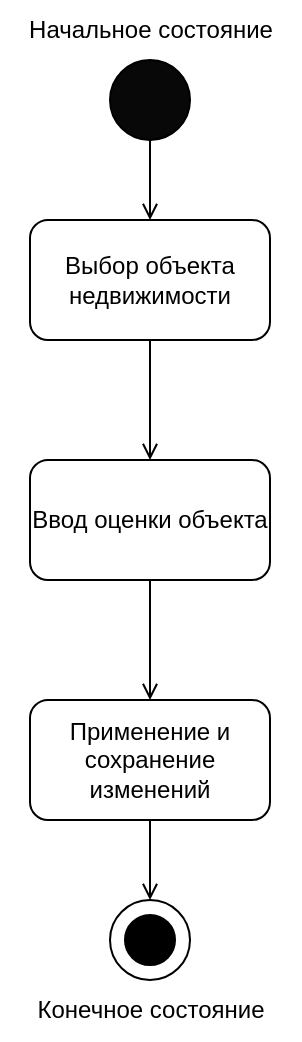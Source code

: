<mxfile version="25.0.2">
  <diagram name="Страница — 1" id="cNV06BuYaJERI_JNYT-j">
    <mxGraphModel dx="1194" dy="814" grid="1" gridSize="10" guides="1" tooltips="1" connect="1" arrows="1" fold="1" page="1" pageScale="1" pageWidth="827" pageHeight="1169" math="0" shadow="0">
      <root>
        <mxCell id="0" />
        <mxCell id="1" parent="0" />
        <mxCell id="28XnjDLPc5gtZBvQJ1sj-4" style="edgeStyle=orthogonalEdgeStyle;rounded=0;orthogonalLoop=1;jettySize=auto;html=1;entryX=0.5;entryY=0;entryDx=0;entryDy=0;endArrow=open;endFill=0;" parent="1" source="28XnjDLPc5gtZBvQJ1sj-1" target="28XnjDLPc5gtZBvQJ1sj-3" edge="1">
          <mxGeometry relative="1" as="geometry" />
        </mxCell>
        <mxCell id="28XnjDLPc5gtZBvQJ1sj-1" value="" style="ellipse;whiteSpace=wrap;html=1;aspect=fixed;fillColor=#080808;" parent="1" vertex="1">
          <mxGeometry x="320" y="80" width="40" height="40" as="geometry" />
        </mxCell>
        <mxCell id="28XnjDLPc5gtZBvQJ1sj-2" value="Начальное состояние" style="text;html=1;align=center;verticalAlign=middle;resizable=0;points=[];autosize=1;strokeColor=none;fillColor=none;" parent="1" vertex="1">
          <mxGeometry x="265" y="50" width="150" height="30" as="geometry" />
        </mxCell>
        <mxCell id="28XnjDLPc5gtZBvQJ1sj-6" style="edgeStyle=orthogonalEdgeStyle;rounded=0;orthogonalLoop=1;jettySize=auto;html=1;endArrow=open;endFill=0;" parent="1" source="28XnjDLPc5gtZBvQJ1sj-3" target="28XnjDLPc5gtZBvQJ1sj-5" edge="1">
          <mxGeometry relative="1" as="geometry" />
        </mxCell>
        <mxCell id="28XnjDLPc5gtZBvQJ1sj-3" value="Выбор объекта недвижимости" style="rounded=1;whiteSpace=wrap;html=1;" parent="1" vertex="1">
          <mxGeometry x="280" y="160" width="120" height="60" as="geometry" />
        </mxCell>
        <mxCell id="28XnjDLPc5gtZBvQJ1sj-8" style="edgeStyle=orthogonalEdgeStyle;rounded=0;orthogonalLoop=1;jettySize=auto;html=1;entryX=0.5;entryY=0;entryDx=0;entryDy=0;endArrow=open;endFill=0;" parent="1" source="28XnjDLPc5gtZBvQJ1sj-5" target="28XnjDLPc5gtZBvQJ1sj-7" edge="1">
          <mxGeometry relative="1" as="geometry" />
        </mxCell>
        <mxCell id="28XnjDLPc5gtZBvQJ1sj-5" value="Ввод оценки объекта" style="rounded=1;whiteSpace=wrap;html=1;" parent="1" vertex="1">
          <mxGeometry x="280" y="280" width="120" height="60" as="geometry" />
        </mxCell>
        <mxCell id="28XnjDLPc5gtZBvQJ1sj-11" style="edgeStyle=orthogonalEdgeStyle;rounded=0;orthogonalLoop=1;jettySize=auto;html=1;entryX=0.5;entryY=0;entryDx=0;entryDy=0;endArrow=open;endFill=0;" parent="1" source="28XnjDLPc5gtZBvQJ1sj-7" target="28XnjDLPc5gtZBvQJ1sj-9" edge="1">
          <mxGeometry relative="1" as="geometry">
            <mxPoint x="380" y="490" as="targetPoint" />
          </mxGeometry>
        </mxCell>
        <mxCell id="28XnjDLPc5gtZBvQJ1sj-7" value="Применение и сохранение изменений" style="rounded=1;whiteSpace=wrap;html=1;" parent="1" vertex="1">
          <mxGeometry x="280" y="400" width="120" height="60" as="geometry" />
        </mxCell>
        <mxCell id="28XnjDLPc5gtZBvQJ1sj-9" value="" style="ellipse;whiteSpace=wrap;html=1;aspect=fixed;" parent="1" vertex="1">
          <mxGeometry x="320" y="500" width="40" height="40" as="geometry" />
        </mxCell>
        <mxCell id="28XnjDLPc5gtZBvQJ1sj-10" value="" style="ellipse;whiteSpace=wrap;html=1;aspect=fixed;fillColor=#000000;" parent="1" vertex="1">
          <mxGeometry x="327.5" y="507.5" width="25" height="25" as="geometry" />
        </mxCell>
        <mxCell id="28XnjDLPc5gtZBvQJ1sj-12" value="Конечное состояние" style="text;html=1;align=center;verticalAlign=middle;resizable=0;points=[];autosize=1;strokeColor=none;fillColor=none;" parent="1" vertex="1">
          <mxGeometry x="270" y="540" width="140" height="30" as="geometry" />
        </mxCell>
      </root>
    </mxGraphModel>
  </diagram>
</mxfile>

